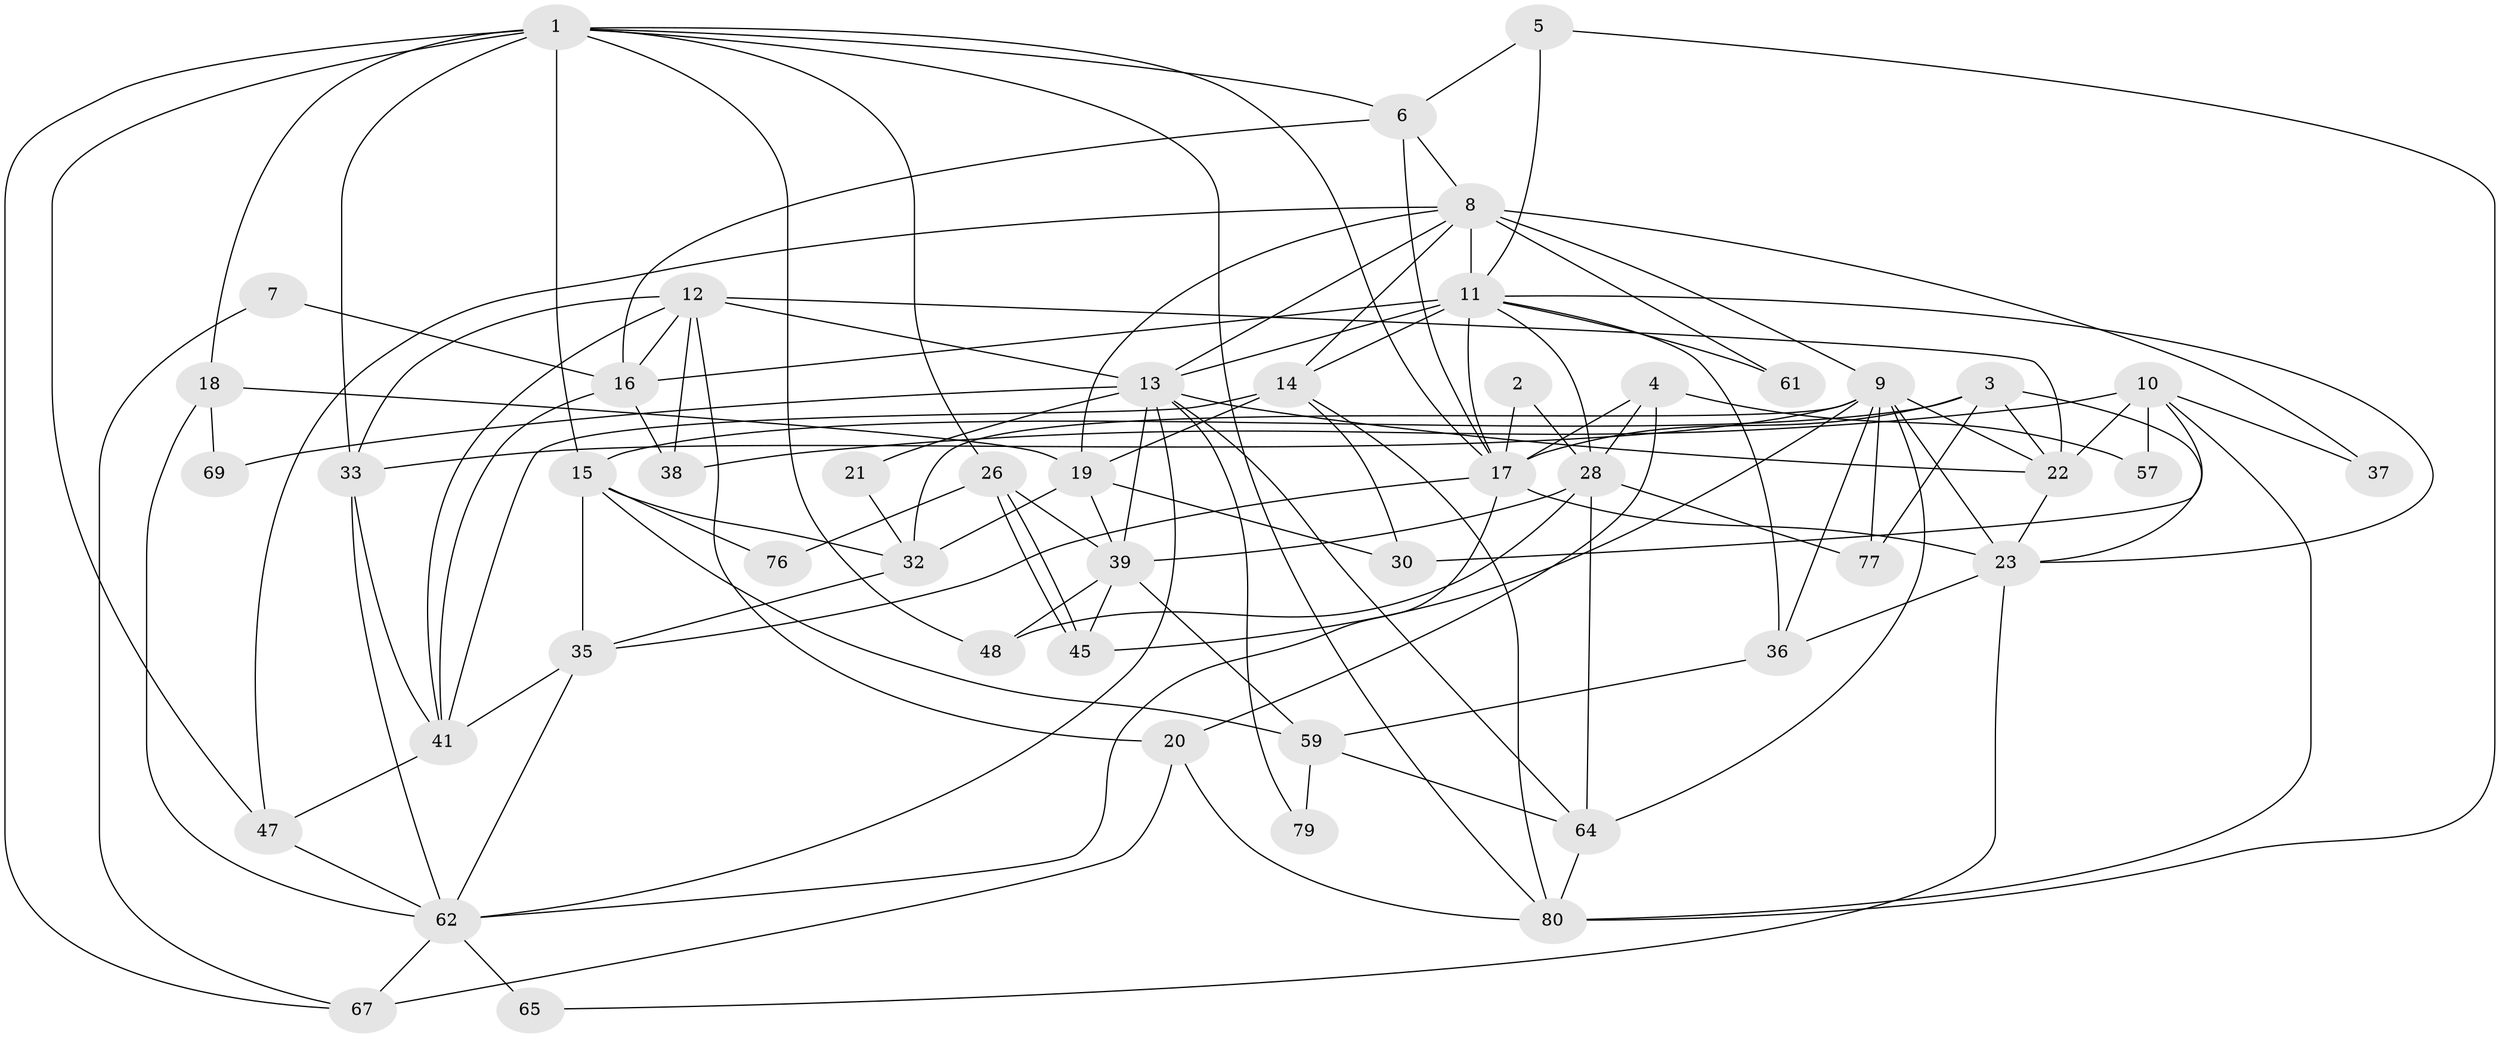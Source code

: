 // original degree distribution, {6: 0.125, 2: 0.1875, 3: 0.25, 7: 0.0375, 5: 0.15, 4: 0.225, 9: 0.0125, 8: 0.0125}
// Generated by graph-tools (version 1.1) at 2025/11/02/27/25 16:11:23]
// undirected, 49 vertices, 122 edges
graph export_dot {
graph [start="1"]
  node [color=gray90,style=filled];
  1 [super="+55"];
  2;
  3 [super="+71"];
  4 [super="+29"];
  5 [super="+34"];
  6 [super="+44"];
  7;
  8 [super="+72"];
  9 [super="+25"];
  10 [super="+40"];
  11 [super="+74"];
  12 [super="+68"];
  13 [super="+60"];
  14 [super="+52"];
  15 [super="+75"];
  16 [super="+24"];
  17 [super="+73"];
  18 [super="+31"];
  19 [super="+70"];
  20 [super="+42"];
  21;
  22 [super="+51"];
  23 [super="+27"];
  26 [super="+43"];
  28 [super="+54"];
  30;
  32 [super="+56"];
  33 [super="+53"];
  35 [super="+46"];
  36;
  37;
  38 [super="+58"];
  39 [super="+63"];
  41 [super="+49"];
  45;
  47 [super="+50"];
  48;
  57;
  59;
  61;
  62 [super="+66"];
  64 [super="+78"];
  65;
  67;
  69;
  76;
  77;
  79;
  80;
  1 -- 48;
  1 -- 67;
  1 -- 80;
  1 -- 15;
  1 -- 33 [weight=2];
  1 -- 17;
  1 -- 18;
  1 -- 6;
  1 -- 26;
  1 -- 47;
  2 -- 28;
  2 -- 17;
  3 -- 22;
  3 -- 77;
  3 -- 23;
  3 -- 15;
  3 -- 17;
  4 -- 57;
  4 -- 28;
  4 -- 17;
  4 -- 20;
  5 -- 80;
  5 -- 11;
  5 -- 6;
  6 -- 16;
  6 -- 17;
  6 -- 8;
  7 -- 67;
  7 -- 16;
  8 -- 14 [weight=2];
  8 -- 37;
  8 -- 61;
  8 -- 19;
  8 -- 47;
  8 -- 13;
  8 -- 11;
  8 -- 9;
  9 -- 23;
  9 -- 45;
  9 -- 64;
  9 -- 77;
  9 -- 32;
  9 -- 33;
  9 -- 36;
  9 -- 22;
  10 -- 30;
  10 -- 57 [weight=2];
  10 -- 80;
  10 -- 37;
  10 -- 38;
  10 -- 22;
  11 -- 36;
  11 -- 61;
  11 -- 23;
  11 -- 13 [weight=2];
  11 -- 14;
  11 -- 16;
  11 -- 28;
  11 -- 17;
  12 -- 41;
  12 -- 33;
  12 -- 16;
  12 -- 38;
  12 -- 13;
  12 -- 20;
  12 -- 22;
  13 -- 62;
  13 -- 21;
  13 -- 69;
  13 -- 39;
  13 -- 79;
  13 -- 22;
  13 -- 64;
  14 -- 19;
  14 -- 80;
  14 -- 30;
  14 -- 41;
  15 -- 35;
  15 -- 59;
  15 -- 76;
  15 -- 32;
  16 -- 41 [weight=2];
  16 -- 38;
  17 -- 62;
  17 -- 23;
  17 -- 35;
  18 -- 19;
  18 -- 69;
  18 -- 62;
  19 -- 39;
  19 -- 30;
  19 -- 32;
  20 -- 80;
  20 -- 67;
  21 -- 32;
  22 -- 23;
  23 -- 65;
  23 -- 36;
  26 -- 45;
  26 -- 45;
  26 -- 76;
  26 -- 39;
  28 -- 77;
  28 -- 48;
  28 -- 39;
  28 -- 64;
  32 -- 35;
  33 -- 41;
  33 -- 62;
  35 -- 41;
  35 -- 62;
  36 -- 59;
  39 -- 59;
  39 -- 48;
  39 -- 45;
  41 -- 47 [weight=2];
  47 -- 62;
  59 -- 79;
  59 -- 64;
  62 -- 65;
  62 -- 67;
  64 -- 80;
}
